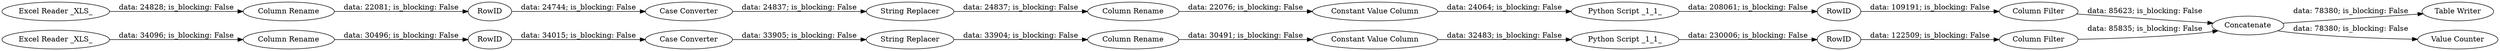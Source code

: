 digraph {
	"-5387469399941343332_230" [label="String Replacer"]
	"-5387469399941343332_262" [label="Case Converter"]
	"-5387469399941343332_242" [label="Column Filter"]
	"-5387469399941343332_264" [label="Table Writer"]
	"-5387469399941343332_237" [label="Column Filter"]
	"-5387469399941343332_247" [label=RowID]
	"-5387469399941343332_263" [label="Case Converter"]
	"-5387469399941343332_246" [label=RowID]
	"-5387469399941343332_267" [label="Excel Reader _XLS_"]
	"-5387469399941343332_248" [label=RowID]
	"-5387469399941343332_209" [label="Column Rename"]
	"-5387469399941343332_9" [label=Concatenate]
	"-5387469399941343332_268" [label="Column Rename"]
	"-5387469399941343332_3" [label="Constant Value Column"]
	"-5387469399941343332_266" [label="Column Rename"]
	"-5387469399941343332_249" [label=RowID]
	"-5387469399941343332_244" [label="Value Counter"]
	"-5387469399941343332_261" [label="Python Script _1_1_"]
	"-5387469399941343332_260" [label="Python Script _1_1_"]
	"-5387469399941343332_229" [label="String Replacer"]
	"-5387469399941343332_210" [label="Constant Value Column"]
	"-5387469399941343332_265" [label="Excel Reader _XLS_"]
	"-5387469399941343332_207" [label="Column Rename"]
	"-5387469399941343332_267" -> "-5387469399941343332_268" [label="data: 34096; is_blocking: False"]
	"-5387469399941343332_260" -> "-5387469399941343332_247" [label="data: 230006; is_blocking: False"]
	"-5387469399941343332_209" -> "-5387469399941343332_210" [label="data: 30491; is_blocking: False"]
	"-5387469399941343332_230" -> "-5387469399941343332_209" [label="data: 33904; is_blocking: False"]
	"-5387469399941343332_9" -> "-5387469399941343332_264" [label="data: 78380; is_blocking: False"]
	"-5387469399941343332_242" -> "-5387469399941343332_9" [label="data: 85835; is_blocking: False"]
	"-5387469399941343332_248" -> "-5387469399941343332_237" [label="data: 109191; is_blocking: False"]
	"-5387469399941343332_3" -> "-5387469399941343332_261" [label="data: 24064; is_blocking: False"]
	"-5387469399941343332_266" -> "-5387469399941343332_249" [label="data: 22081; is_blocking: False"]
	"-5387469399941343332_262" -> "-5387469399941343332_229" [label="data: 24837; is_blocking: False"]
	"-5387469399941343332_268" -> "-5387469399941343332_246" [label="data: 30496; is_blocking: False"]
	"-5387469399941343332_247" -> "-5387469399941343332_242" [label="data: 122509; is_blocking: False"]
	"-5387469399941343332_237" -> "-5387469399941343332_9" [label="data: 85623; is_blocking: False"]
	"-5387469399941343332_9" -> "-5387469399941343332_244" [label="data: 78380; is_blocking: False"]
	"-5387469399941343332_249" -> "-5387469399941343332_262" [label="data: 24744; is_blocking: False"]
	"-5387469399941343332_265" -> "-5387469399941343332_266" [label="data: 24828; is_blocking: False"]
	"-5387469399941343332_261" -> "-5387469399941343332_248" [label="data: 208061; is_blocking: False"]
	"-5387469399941343332_229" -> "-5387469399941343332_207" [label="data: 24837; is_blocking: False"]
	"-5387469399941343332_263" -> "-5387469399941343332_230" [label="data: 33905; is_blocking: False"]
	"-5387469399941343332_207" -> "-5387469399941343332_3" [label="data: 22076; is_blocking: False"]
	"-5387469399941343332_210" -> "-5387469399941343332_260" [label="data: 32483; is_blocking: False"]
	"-5387469399941343332_246" -> "-5387469399941343332_263" [label="data: 34015; is_blocking: False"]
	rankdir=LR
}
